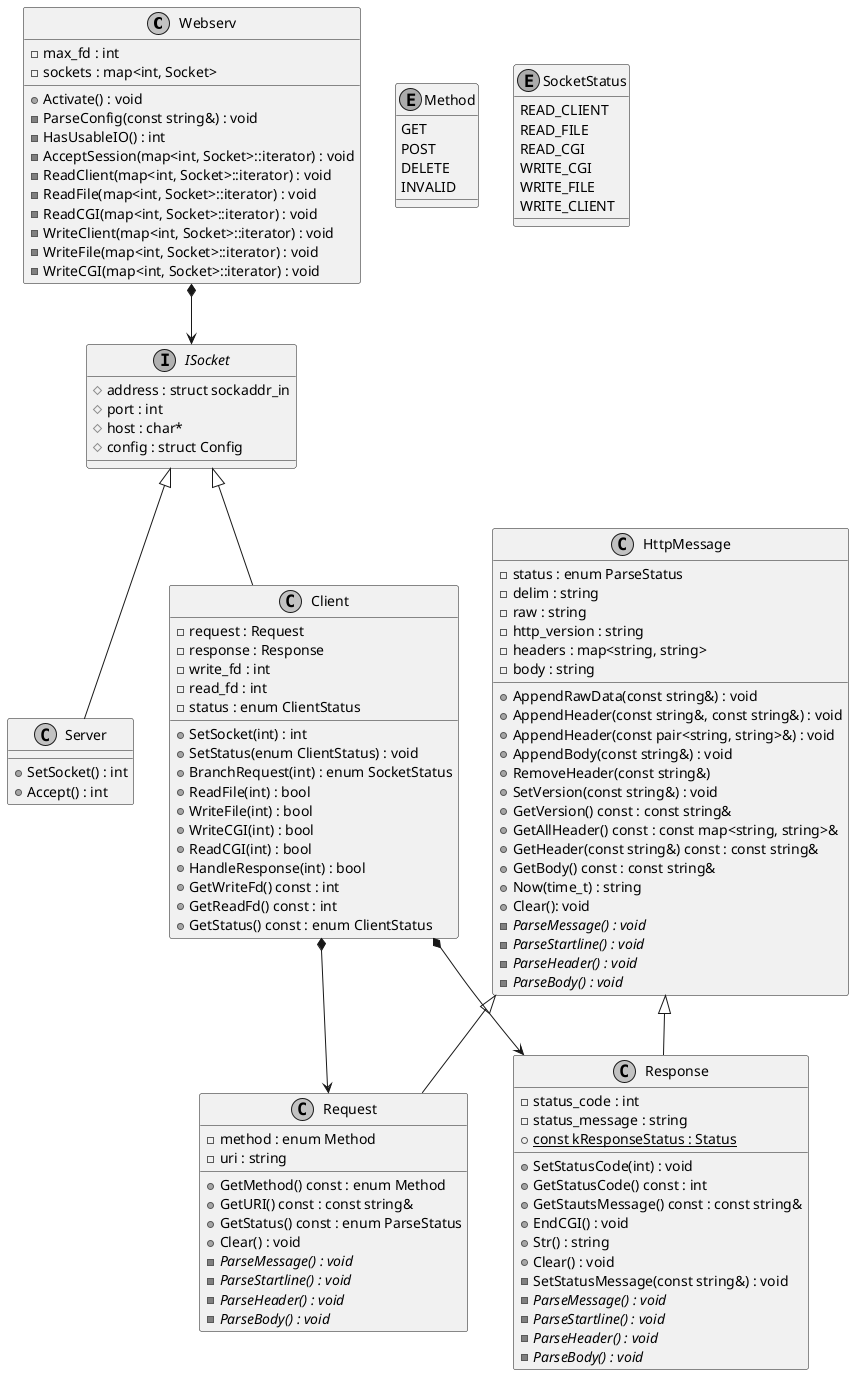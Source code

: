 @startuml webserv

skinparam monochrome true
skinparam shadowing false

class Webserv {
  - max_fd : int
  - sockets : map<int, Socket>
  + Activate() : void
  - ParseConfig(const string&) : void
  - HasUsableIO() : int
  - AcceptSession(map<int, Socket>::iterator) : void
  - ReadClient(map<int, Socket>::iterator) : void
  - ReadFile(map<int, Socket>::iterator) : void
  - ReadCGI(map<int, Socket>::iterator) : void
  - WriteClient(map<int, Socket>::iterator) : void
  - WriteFile(map<int, Socket>::iterator) : void
  - WriteCGI(map<int, Socket>::iterator) : void
}

interface ISocket {
  # address : struct sockaddr_in
  # port : int
  # host : char*
  # config : struct Config
}

class Server {
  + SetSocket() : int
  + Accept() : int
}

class Client {
  - request : Request
  - response : Response
  - write_fd : int
  - read_fd : int
  - status : enum ClientStatus
  + SetSocket(int) : int
  + SetStatus(enum ClientStatus) : void
  + BranchRequest(int) : enum SocketStatus
  + ReadFile(int) : bool
  + WriteFile(int) : bool
  + WriteCGI(int) : bool
  + ReadCGI(int) : bool
  + HandleResponse(int) : bool
  + GetWriteFd() const : int
  + GetReadFd() const : int
  + GetStatus() const : enum ClientStatus
}

class HttpMessage {
  - status : enum ParseStatus
  - delim : string
  - raw : string
  - http_version : string
  - headers : map<string, string>
  - body : string
  + AppendRawData(const string&) : void
  + AppendHeader(const string&, const string&) : void
  + AppendHeader(const pair<string, string>&) : void
  + AppendBody(const string&) : void
  + RemoveHeader(const string&)
  + SetVersion(const string&) : void
  + GetVersion() const : const string&
  + GetAllHeader() const : const map<string, string>&
  + GetHeader(const string&) const : const string&
  + GetBody() const : const string&
  + Now(time_t) : string
  + Clear(): void
  - {abstract} ParseMessage() : void
  - {abstract} ParseStartline() : void
  - {abstract} ParseHeader() : void
  - {abstract} ParseBody() : void
}

class Request {
  - method : enum Method
  - uri : string
  + GetMethod() const : enum Method
  + GetURI() const : const string&
  + GetStatus() const : enum ParseStatus
  + Clear() : void
  - {abstract} ParseMessage() : void
  - {abstract} ParseStartline() : void
  - {abstract} ParseHeader() : void
  - {abstract} ParseBody() : void
}

class Response {
  - status_code : int
  - status_message : string
  + {static} const kResponseStatus : Status
  + SetStatusCode(int) : void
  + GetStatusCode() const : int
  + GetStautsMessage() const : const string&
  + EndCGI() : void
  + Str() : string
  + Clear() : void
  - SetStatusMessage(const string&) : void
  - {abstract} ParseMessage() : void
  - {abstract} ParseStartline() : void
  - {abstract} ParseHeader() : void
  - {abstract} ParseBody() : void
}

enum Method {
  GET
  POST
  DELETE
  INVALID
}

enum SocketStatus {
  READ_CLIENT
  READ_FILE
  READ_CGI
  WRITE_CGI
  WRITE_FILE
  WRITE_CLIENT
}

Webserv *--> ISocket
ISocket <|-- Client
ISocket <|-- Server
Client *--> Request
Client *--> Response
HttpMessage <|-- Request
HttpMessage <|-- Response

@enduml